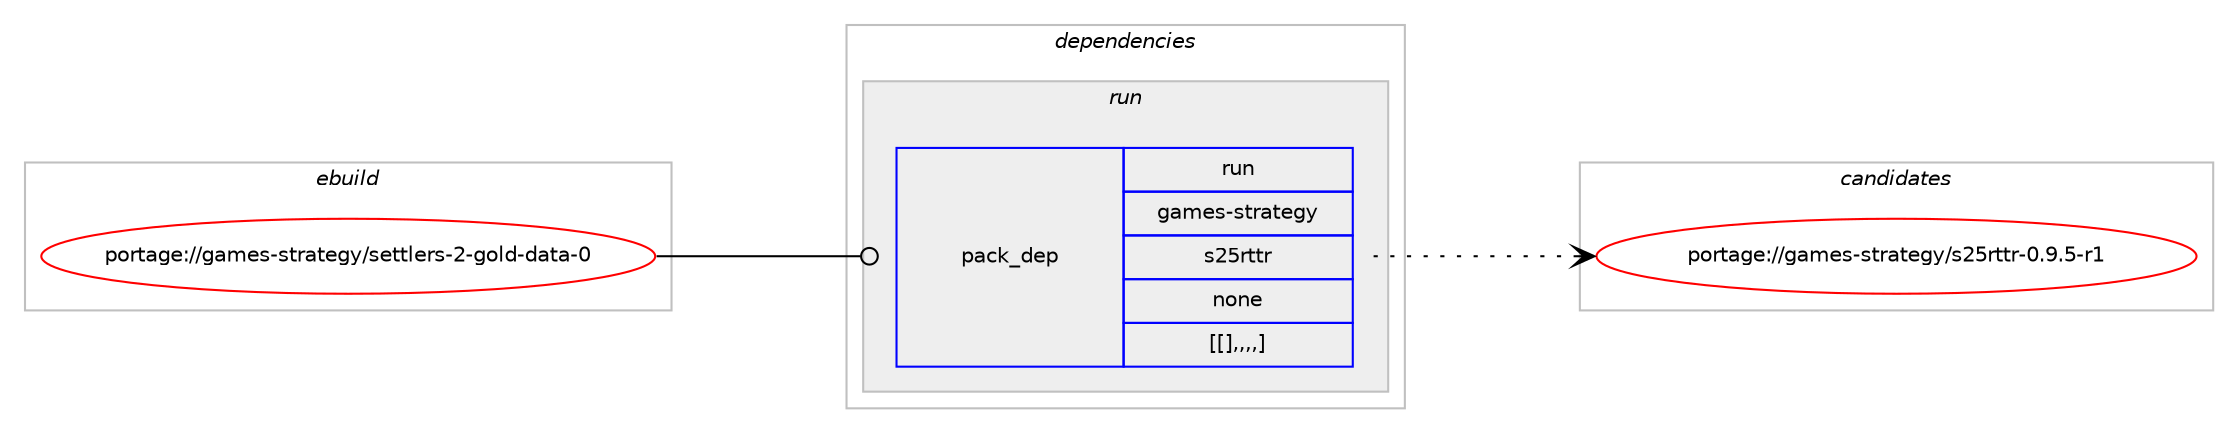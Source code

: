 digraph prolog {

# *************
# Graph options
# *************

newrank=true;
concentrate=true;
compound=true;
graph [rankdir=LR,fontname=Helvetica,fontsize=10,ranksep=1.5];#, ranksep=2.5, nodesep=0.2];
edge  [arrowhead=vee];
node  [fontname=Helvetica,fontsize=10];

# **********
# The ebuild
# **********

subgraph cluster_leftcol {
color=gray;
label=<<i>ebuild</i>>;
id [label="portage://games-strategy/settlers-2-gold-data-0", color=red, width=4, href="../games-strategy/settlers-2-gold-data-0.svg"];
}

# ****************
# The dependencies
# ****************

subgraph cluster_midcol {
color=gray;
label=<<i>dependencies</i>>;
subgraph cluster_compile {
fillcolor="#eeeeee";
style=filled;
label=<<i>compile</i>>;
}
subgraph cluster_compileandrun {
fillcolor="#eeeeee";
style=filled;
label=<<i>compile and run</i>>;
}
subgraph cluster_run {
fillcolor="#eeeeee";
style=filled;
label=<<i>run</i>>;
subgraph pack170524 {
dependency238768 [label=<<TABLE BORDER="0" CELLBORDER="1" CELLSPACING="0" CELLPADDING="4" WIDTH="220"><TR><TD ROWSPAN="6" CELLPADDING="30">pack_dep</TD></TR><TR><TD WIDTH="110">run</TD></TR><TR><TD>games-strategy</TD></TR><TR><TD>s25rttr</TD></TR><TR><TD>none</TD></TR><TR><TD>[[],,,,]</TD></TR></TABLE>>, shape=none, color=blue];
}
id:e -> dependency238768:w [weight=20,style="solid",arrowhead="odot"];
}
}

# **************
# The candidates
# **************

subgraph cluster_choices {
rank=same;
color=gray;
label=<<i>candidates</i>>;

subgraph choice170524 {
color=black;
nodesep=1;
choice1039710910111545115116114971161011031214711550531141161161144548465746534511449 [label="portage://games-strategy/s25rttr-0.9.5-r1", color=red, width=4,href="../games-strategy/s25rttr-0.9.5-r1.svg"];
dependency238768:e -> choice1039710910111545115116114971161011031214711550531141161161144548465746534511449:w [style=dotted,weight="100"];
}
}

}
